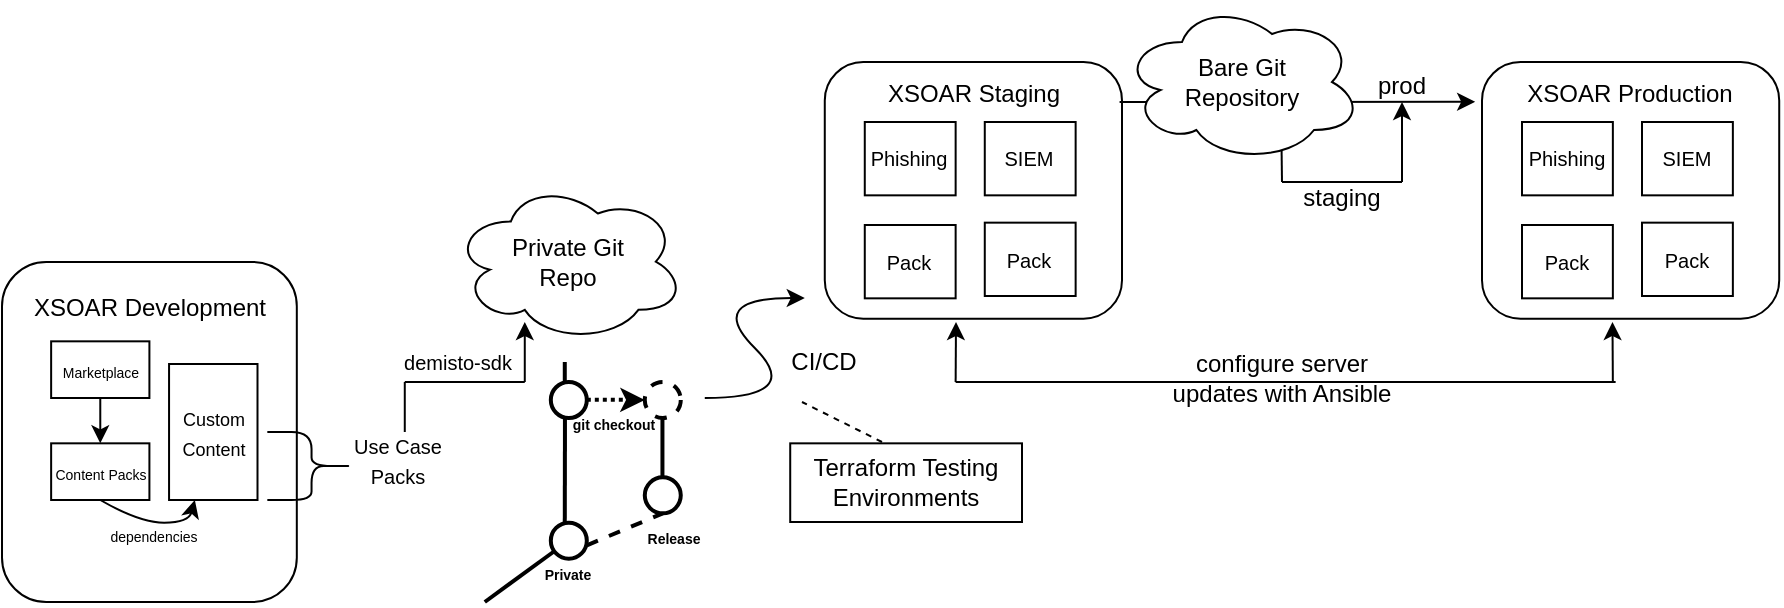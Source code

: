 <mxfile version="14.6.11" type="device"><diagram id="7lDPU9X0Qs70q7i1IqJC" name="Page-1"><mxGraphModel dx="772" dy="455" grid="1" gridSize="10" guides="1" tooltips="1" connect="1" arrows="1" fold="1" page="1" pageScale="1" pageWidth="850" pageHeight="1100" math="0" shadow="0"><root><mxCell id="0"/><mxCell id="1" parent="0"/><mxCell id="nwh3myBtm9yCx2i5cXtJ-1" value="" style="rounded=1;whiteSpace=wrap;html=1;" vertex="1" parent="1"><mxGeometry x="10.004" y="210" width="147.402" height="170" as="geometry"/></mxCell><mxCell id="nwh3myBtm9yCx2i5cXtJ-2" value="XSOAR Development" style="text;html=1;strokeColor=none;fillColor=none;align=center;verticalAlign=middle;whiteSpace=wrap;rounded=0;" vertex="1" parent="1"><mxGeometry x="22.84" y="227" width="121.73" height="11.33" as="geometry"/></mxCell><mxCell id="nwh3myBtm9yCx2i5cXtJ-3" value="&lt;font style=&quot;font-size: 7px&quot;&gt;Marketplace&lt;/font&gt;" style="rounded=0;whiteSpace=wrap;html=1;" vertex="1" parent="1"><mxGeometry x="34.571" y="249.667" width="49.134" height="28.333" as="geometry"/></mxCell><mxCell id="nwh3myBtm9yCx2i5cXtJ-4" value="&lt;font style=&quot;font-size: 7px&quot;&gt;Content Packs&lt;/font&gt;" style="rounded=0;whiteSpace=wrap;html=1;" vertex="1" parent="1"><mxGeometry x="34.571" y="300.667" width="49.134" height="28.333" as="geometry"/></mxCell><mxCell id="nwh3myBtm9yCx2i5cXtJ-5" value="" style="endArrow=classic;html=1;exitX=0.5;exitY=1;exitDx=0;exitDy=0;entryX=0.5;entryY=0;entryDx=0;entryDy=0;" edge="1" parent="1" source="nwh3myBtm9yCx2i5cXtJ-3" target="nwh3myBtm9yCx2i5cXtJ-4"><mxGeometry x="-68.61" y="210" width="50" height="50" as="geometry"><mxPoint x="88.618" y="300.667" as="sourcePoint"/><mxPoint x="113.185" y="272.333" as="targetPoint"/></mxGeometry></mxCell><mxCell id="nwh3myBtm9yCx2i5cXtJ-6" value="&lt;font style=&quot;font-size: 9px&quot;&gt;Custom &lt;br&gt;Content&lt;/font&gt;" style="rounded=0;whiteSpace=wrap;html=1;" vertex="1" parent="1"><mxGeometry x="93.532" y="261" width="44.22" height="68" as="geometry"/></mxCell><mxCell id="nwh3myBtm9yCx2i5cXtJ-7" value="" style="curved=1;endArrow=classic;html=1;exitX=0.5;exitY=1;exitDx=0;exitDy=0;" edge="1" parent="1" source="nwh3myBtm9yCx2i5cXtJ-4" target="nwh3myBtm9yCx2i5cXtJ-6"><mxGeometry x="-68.61" y="210" width="50" height="50" as="geometry"><mxPoint x="34.571" y="295" as="sourcePoint"/><mxPoint x="59.138" y="266.667" as="targetPoint"/><Array as="points"><mxPoint x="78.792" y="340.333"/><mxPoint x="103.359" y="340.333"/></Array></mxGeometry></mxCell><mxCell id="nwh3myBtm9yCx2i5cXtJ-8" value="&lt;font style=&quot;font-size: 7px&quot;&gt;dependencies&lt;/font&gt;" style="text;html=1;strokeColor=none;fillColor=none;align=center;verticalAlign=middle;whiteSpace=wrap;rounded=0;" vertex="1" parent="1"><mxGeometry x="64.051" y="340.333" width="44.22" height="11.333" as="geometry"/></mxCell><mxCell id="nwh3myBtm9yCx2i5cXtJ-9" value="" style="shape=curlyBracket;whiteSpace=wrap;html=1;rounded=1;flipH=1;" vertex="1" parent="1"><mxGeometry x="142.666" y="295" width="44.22" height="34" as="geometry"/></mxCell><mxCell id="nwh3myBtm9yCx2i5cXtJ-10" value="&lt;font style=&quot;font-size: 10px&quot;&gt;Use Case Packs&lt;/font&gt;" style="text;html=1;strokeColor=none;fillColor=none;align=center;verticalAlign=middle;whiteSpace=wrap;rounded=0;" vertex="1" parent="1"><mxGeometry x="181.393" y="300.67" width="54.047" height="17" as="geometry"/></mxCell><mxCell id="nwh3myBtm9yCx2i5cXtJ-20" value="" style="endArrow=none;html=1;" edge="1" parent="1"><mxGeometry width="50" height="50" relative="1" as="geometry"><mxPoint x="211.39" y="295" as="sourcePoint"/><mxPoint x="211.39" y="270" as="targetPoint"/></mxGeometry></mxCell><mxCell id="nwh3myBtm9yCx2i5cXtJ-21" value="" style="endArrow=none;html=1;" edge="1" parent="1"><mxGeometry width="50" height="50" relative="1" as="geometry"><mxPoint x="211.39" y="270" as="sourcePoint"/><mxPoint x="271.39" y="270" as="targetPoint"/></mxGeometry></mxCell><mxCell id="nwh3myBtm9yCx2i5cXtJ-22" value="" style="endArrow=classic;html=1;" edge="1" parent="1"><mxGeometry width="50" height="50" relative="1" as="geometry"><mxPoint x="271.39" y="270" as="sourcePoint"/><mxPoint x="271.39" y="240" as="targetPoint"/></mxGeometry></mxCell><mxCell id="nwh3myBtm9yCx2i5cXtJ-23" value="Private Git &lt;br&gt;Repo" style="ellipse;shape=cloud;whiteSpace=wrap;html=1;" vertex="1" parent="1"><mxGeometry x="235.44" y="169.67" width="115.95" height="80.33" as="geometry"/></mxCell><mxCell id="nwh3myBtm9yCx2i5cXtJ-25" value="" style="endArrow=none;html=1;strokeWidth=2;" edge="1" parent="1" target="nwh3myBtm9yCx2i5cXtJ-26"><mxGeometry width="50" height="50" relative="1" as="geometry"><mxPoint x="251.39" y="380" as="sourcePoint"/><mxPoint x="271.39" y="362" as="targetPoint"/></mxGeometry></mxCell><mxCell id="nwh3myBtm9yCx2i5cXtJ-26" value="" style="ellipse;whiteSpace=wrap;html=1;aspect=fixed;strokeWidth=2;" vertex="1" parent="1"><mxGeometry x="284.41" y="340.33" width="18" height="18" as="geometry"/></mxCell><mxCell id="nwh3myBtm9yCx2i5cXtJ-27" value="" style="ellipse;whiteSpace=wrap;html=1;aspect=fixed;strokeWidth=2;" vertex="1" parent="1"><mxGeometry x="284.41" y="270" width="18" height="18" as="geometry"/></mxCell><mxCell id="nwh3myBtm9yCx2i5cXtJ-29" value="" style="endArrow=none;html=1;entryX=0.393;entryY=1.011;entryDx=0;entryDy=0;entryPerimeter=0;strokeWidth=2;" edge="1" parent="1" target="nwh3myBtm9yCx2i5cXtJ-27"><mxGeometry width="50" height="50" relative="1" as="geometry"><mxPoint x="291.39" y="340" as="sourcePoint"/><mxPoint x="321.39" y="290" as="targetPoint"/></mxGeometry></mxCell><mxCell id="nwh3myBtm9yCx2i5cXtJ-30" value="" style="endArrow=none;html=1;entryX=0.5;entryY=1;entryDx=0;entryDy=0;dashed=1;strokeWidth=2;" edge="1" parent="1" target="nwh3myBtm9yCx2i5cXtJ-32"><mxGeometry width="50" height="50" relative="1" as="geometry"><mxPoint x="302.41" y="351.67" as="sourcePoint"/><mxPoint x="352.39" y="340" as="targetPoint"/></mxGeometry></mxCell><mxCell id="nwh3myBtm9yCx2i5cXtJ-32" value="" style="ellipse;whiteSpace=wrap;html=1;aspect=fixed;strokeWidth=2;" vertex="1" parent="1"><mxGeometry x="331.39" y="317.67" width="18" height="18" as="geometry"/></mxCell><mxCell id="nwh3myBtm9yCx2i5cXtJ-33" value="&lt;font style=&quot;font-size: 7px&quot;&gt;&lt;b&gt;Private&lt;/b&gt;&lt;/font&gt;" style="text;html=1;strokeColor=none;fillColor=none;align=center;verticalAlign=middle;whiteSpace=wrap;rounded=0;" vertex="1" parent="1"><mxGeometry x="278.41" y="360" width="30" height="10" as="geometry"/></mxCell><mxCell id="nwh3myBtm9yCx2i5cXtJ-34" value="&lt;font style=&quot;font-size: 7px ; line-height: 70%&quot;&gt;&lt;b&gt;Release &lt;/b&gt;&lt;br&gt;&lt;br&gt;&lt;/font&gt;" style="text;html=1;strokeColor=none;fillColor=none;align=center;verticalAlign=middle;whiteSpace=wrap;rounded=0;" vertex="1" parent="1"><mxGeometry x="321.39" y="348.66" width="50" height="11.34" as="geometry"/></mxCell><mxCell id="nwh3myBtm9yCx2i5cXtJ-36" value="" style="endArrow=none;html=1;strokeWidth=2;" edge="1" parent="1"><mxGeometry width="50" height="50" relative="1" as="geometry"><mxPoint x="340.22" y="317.67" as="sourcePoint"/><mxPoint x="340.22" y="281.84" as="targetPoint"/></mxGeometry></mxCell><mxCell id="nwh3myBtm9yCx2i5cXtJ-37" value="" style="endArrow=classic;html=1;dashed=1;dashPattern=1 1;strokeWidth=2;" edge="1" parent="1"><mxGeometry width="50" height="50" relative="1" as="geometry"><mxPoint x="302.41" y="278.83" as="sourcePoint"/><mxPoint x="331.39" y="279" as="targetPoint"/></mxGeometry></mxCell><mxCell id="nwh3myBtm9yCx2i5cXtJ-38" value="&lt;font style=&quot;font-size: 7px&quot;&gt;&lt;b&gt;git checkout&lt;/b&gt;&lt;/font&gt;" style="text;html=1;strokeColor=none;fillColor=none;align=center;verticalAlign=middle;whiteSpace=wrap;rounded=0;" vertex="1" parent="1"><mxGeometry x="291.39" y="285" width="50" height="10" as="geometry"/></mxCell><mxCell id="nwh3myBtm9yCx2i5cXtJ-40" value="" style="endArrow=none;html=1;strokeWidth=2;" edge="1" parent="1"><mxGeometry width="50" height="50" relative="1" as="geometry"><mxPoint x="291.39" y="270" as="sourcePoint"/><mxPoint x="291.39" y="260" as="targetPoint"/></mxGeometry></mxCell><mxCell id="nwh3myBtm9yCx2i5cXtJ-41" value="" style="ellipse;whiteSpace=wrap;html=1;aspect=fixed;dashed=1;strokeWidth=2;" vertex="1" parent="1"><mxGeometry x="331.39" y="270" width="18" height="18" as="geometry"/></mxCell><mxCell id="nwh3myBtm9yCx2i5cXtJ-44" value="&lt;font style=&quot;font-size: 10px&quot;&gt;demisto-sdk&lt;/font&gt;" style="text;html=1;strokeColor=none;fillColor=none;align=center;verticalAlign=middle;whiteSpace=wrap;rounded=0;dashed=1;" vertex="1" parent="1"><mxGeometry x="198.41" y="249.67" width="80" height="20" as="geometry"/></mxCell><mxCell id="nwh3myBtm9yCx2i5cXtJ-45" value="" style="curved=1;endArrow=classic;html=1;strokeWidth=1;" edge="1" parent="1"><mxGeometry width="50" height="50" relative="1" as="geometry"><mxPoint x="361.39" y="278" as="sourcePoint"/><mxPoint x="411.39" y="228" as="targetPoint"/><Array as="points"><mxPoint x="411.39" y="278"/><mxPoint x="361.39" y="228"/></Array></mxGeometry></mxCell><mxCell id="nwh3myBtm9yCx2i5cXtJ-47" value="CI/CD" style="text;html=1;strokeColor=none;fillColor=none;align=center;verticalAlign=middle;whiteSpace=wrap;rounded=0;dashed=1;" vertex="1" parent="1"><mxGeometry x="401.39" y="249.67" width="40" height="20" as="geometry"/></mxCell><mxCell id="nwh3myBtm9yCx2i5cXtJ-48" value="" style="rounded=1;whiteSpace=wrap;html=1;" vertex="1" parent="1"><mxGeometry x="421.39" y="110" width="148.61" height="128.33" as="geometry"/></mxCell><mxCell id="nwh3myBtm9yCx2i5cXtJ-49" value="XSOAR Staging" style="text;html=1;strokeColor=none;fillColor=none;align=center;verticalAlign=middle;whiteSpace=wrap;rounded=0;" vertex="1" parent="1"><mxGeometry x="434.83" y="120" width="121.73" height="11.33" as="geometry"/></mxCell><mxCell id="nwh3myBtm9yCx2i5cXtJ-50" value="&lt;font size=&quot;1&quot;&gt;Phishing&lt;/font&gt;" style="rounded=0;whiteSpace=wrap;html=1;strokeWidth=1;" vertex="1" parent="1"><mxGeometry x="441.39" y="140" width="45.43" height="36.67" as="geometry"/></mxCell><mxCell id="nwh3myBtm9yCx2i5cXtJ-51" value="&lt;font size=&quot;1&quot;&gt;SIEM&lt;/font&gt;" style="rounded=0;whiteSpace=wrap;html=1;strokeWidth=1;" vertex="1" parent="1"><mxGeometry x="501.39" y="140" width="45.43" height="36.67" as="geometry"/></mxCell><mxCell id="nwh3myBtm9yCx2i5cXtJ-52" value="&lt;font size=&quot;1&quot;&gt;Pack&lt;/font&gt;" style="rounded=0;whiteSpace=wrap;html=1;strokeWidth=1;" vertex="1" parent="1"><mxGeometry x="441.39" y="191.5" width="45.43" height="36.67" as="geometry"/></mxCell><mxCell id="nwh3myBtm9yCx2i5cXtJ-53" value="&lt;font size=&quot;1&quot;&gt;Pack&lt;/font&gt;" style="rounded=0;whiteSpace=wrap;html=1;strokeWidth=1;" vertex="1" parent="1"><mxGeometry x="501.39" y="190.33" width="45.43" height="36.67" as="geometry"/></mxCell><mxCell id="nwh3myBtm9yCx2i5cXtJ-56" value="" style="endArrow=classic;html=1;strokeWidth=1;entryX=-0.023;entryY=0.155;entryDx=0;entryDy=0;entryPerimeter=0;" edge="1" parent="1" target="nwh3myBtm9yCx2i5cXtJ-57"><mxGeometry width="50" height="50" relative="1" as="geometry"><mxPoint x="568.8" y="130" as="sourcePoint"/><mxPoint x="710" y="130" as="targetPoint"/></mxGeometry></mxCell><mxCell id="nwh3myBtm9yCx2i5cXtJ-57" value="" style="rounded=1;whiteSpace=wrap;html=1;" vertex="1" parent="1"><mxGeometry x="750" y="110" width="148.61" height="128.33" as="geometry"/></mxCell><mxCell id="nwh3myBtm9yCx2i5cXtJ-58" value="XSOAR Production" style="text;html=1;strokeColor=none;fillColor=none;align=center;verticalAlign=middle;whiteSpace=wrap;rounded=0;" vertex="1" parent="1"><mxGeometry x="763.44" y="120" width="121.73" height="11.33" as="geometry"/></mxCell><mxCell id="nwh3myBtm9yCx2i5cXtJ-59" value="&lt;font size=&quot;1&quot;&gt;Phishing&lt;/font&gt;" style="rounded=0;whiteSpace=wrap;html=1;strokeWidth=1;" vertex="1" parent="1"><mxGeometry x="770" y="140" width="45.43" height="36.67" as="geometry"/></mxCell><mxCell id="nwh3myBtm9yCx2i5cXtJ-60" value="&lt;font size=&quot;1&quot;&gt;SIEM&lt;/font&gt;" style="rounded=0;whiteSpace=wrap;html=1;strokeWidth=1;" vertex="1" parent="1"><mxGeometry x="830" y="140" width="45.43" height="36.67" as="geometry"/></mxCell><mxCell id="nwh3myBtm9yCx2i5cXtJ-61" value="&lt;font size=&quot;1&quot;&gt;Pack&lt;/font&gt;" style="rounded=0;whiteSpace=wrap;html=1;strokeWidth=1;" vertex="1" parent="1"><mxGeometry x="770" y="191.5" width="45.43" height="36.67" as="geometry"/></mxCell><mxCell id="nwh3myBtm9yCx2i5cXtJ-62" value="&lt;font size=&quot;1&quot;&gt;Pack&lt;/font&gt;" style="rounded=0;whiteSpace=wrap;html=1;strokeWidth=1;" vertex="1" parent="1"><mxGeometry x="830" y="190.33" width="45.43" height="36.67" as="geometry"/></mxCell><mxCell id="nwh3myBtm9yCx2i5cXtJ-63" value="" style="ellipse;shape=cloud;whiteSpace=wrap;html=1;strokeWidth=1;" vertex="1" parent="1"><mxGeometry x="570" y="80" width="120" height="80" as="geometry"/></mxCell><mxCell id="nwh3myBtm9yCx2i5cXtJ-65" value="Bare Git Repository" style="text;html=1;strokeColor=none;fillColor=none;align=center;verticalAlign=middle;whiteSpace=wrap;rounded=0;" vertex="1" parent="1"><mxGeometry x="600" y="95" width="60" height="50" as="geometry"/></mxCell><mxCell id="nwh3myBtm9yCx2i5cXtJ-66" value="prod" style="text;html=1;strokeColor=none;fillColor=none;align=center;verticalAlign=middle;whiteSpace=wrap;rounded=0;" vertex="1" parent="1"><mxGeometry x="690" y="120.0" width="40" height="3.33" as="geometry"/></mxCell><mxCell id="nwh3myBtm9yCx2i5cXtJ-69" value="" style="endArrow=none;dashed=1;html=1;strokeWidth=1;" edge="1" parent="1"><mxGeometry width="50" height="50" relative="1" as="geometry"><mxPoint x="450" y="300" as="sourcePoint"/><mxPoint x="410" y="280" as="targetPoint"/></mxGeometry></mxCell><mxCell id="nwh3myBtm9yCx2i5cXtJ-71" value="Terraform Testing Environments" style="rounded=0;whiteSpace=wrap;html=1;strokeWidth=1;" vertex="1" parent="1"><mxGeometry x="404.11" y="300.67" width="115.89" height="39.33" as="geometry"/></mxCell><mxCell id="nwh3myBtm9yCx2i5cXtJ-73" value="configure server updates with Ansible" style="text;html=1;strokeColor=none;fillColor=none;align=center;verticalAlign=middle;whiteSpace=wrap;rounded=0;" vertex="1" parent="1"><mxGeometry x="590" y="265.67" width="120" height="4.33" as="geometry"/></mxCell><mxCell id="nwh3myBtm9yCx2i5cXtJ-74" value="" style="endArrow=none;html=1;strokeWidth=1;" edge="1" parent="1"><mxGeometry width="50" height="50" relative="1" as="geometry"><mxPoint x="486.82" y="270" as="sourcePoint"/><mxPoint x="816.82" y="270" as="targetPoint"/></mxGeometry></mxCell><mxCell id="nwh3myBtm9yCx2i5cXtJ-75" value="" style="endArrow=classic;html=1;strokeWidth=1;" edge="1" parent="1"><mxGeometry width="50" height="50" relative="1" as="geometry"><mxPoint x="486.82" y="270" as="sourcePoint"/><mxPoint x="487" y="240" as="targetPoint"/></mxGeometry></mxCell><mxCell id="nwh3myBtm9yCx2i5cXtJ-76" value="" style="endArrow=classic;html=1;strokeWidth=1;entryX=0.439;entryY=1.013;entryDx=0;entryDy=0;entryPerimeter=0;" edge="1" parent="1" target="nwh3myBtm9yCx2i5cXtJ-57"><mxGeometry width="50" height="50" relative="1" as="geometry"><mxPoint x="815.43" y="270" as="sourcePoint"/><mxPoint x="865.43" y="220" as="targetPoint"/></mxGeometry></mxCell><mxCell id="nwh3myBtm9yCx2i5cXtJ-79" value="" style="endArrow=none;html=1;strokeWidth=1;entryX=0.665;entryY=0.928;entryDx=0;entryDy=0;entryPerimeter=0;" edge="1" parent="1" target="nwh3myBtm9yCx2i5cXtJ-63"><mxGeometry width="50" height="50" relative="1" as="geometry"><mxPoint x="650" y="170" as="sourcePoint"/><mxPoint x="650" y="160" as="targetPoint"/></mxGeometry></mxCell><mxCell id="nwh3myBtm9yCx2i5cXtJ-80" value="" style="endArrow=none;html=1;strokeWidth=1;" edge="1" parent="1"><mxGeometry width="50" height="50" relative="1" as="geometry"><mxPoint x="650" y="170" as="sourcePoint"/><mxPoint x="710" y="170" as="targetPoint"/></mxGeometry></mxCell><mxCell id="nwh3myBtm9yCx2i5cXtJ-81" value="" style="endArrow=classic;html=1;strokeWidth=1;" edge="1" parent="1"><mxGeometry width="50" height="50" relative="1" as="geometry"><mxPoint x="710" y="170" as="sourcePoint"/><mxPoint x="710" y="130" as="targetPoint"/></mxGeometry></mxCell><mxCell id="nwh3myBtm9yCx2i5cXtJ-82" value="staging" style="text;html=1;strokeColor=none;fillColor=none;align=center;verticalAlign=middle;whiteSpace=wrap;rounded=0;" vertex="1" parent="1"><mxGeometry x="660" y="176.67" width="40" height="3.33" as="geometry"/></mxCell></root></mxGraphModel></diagram></mxfile>